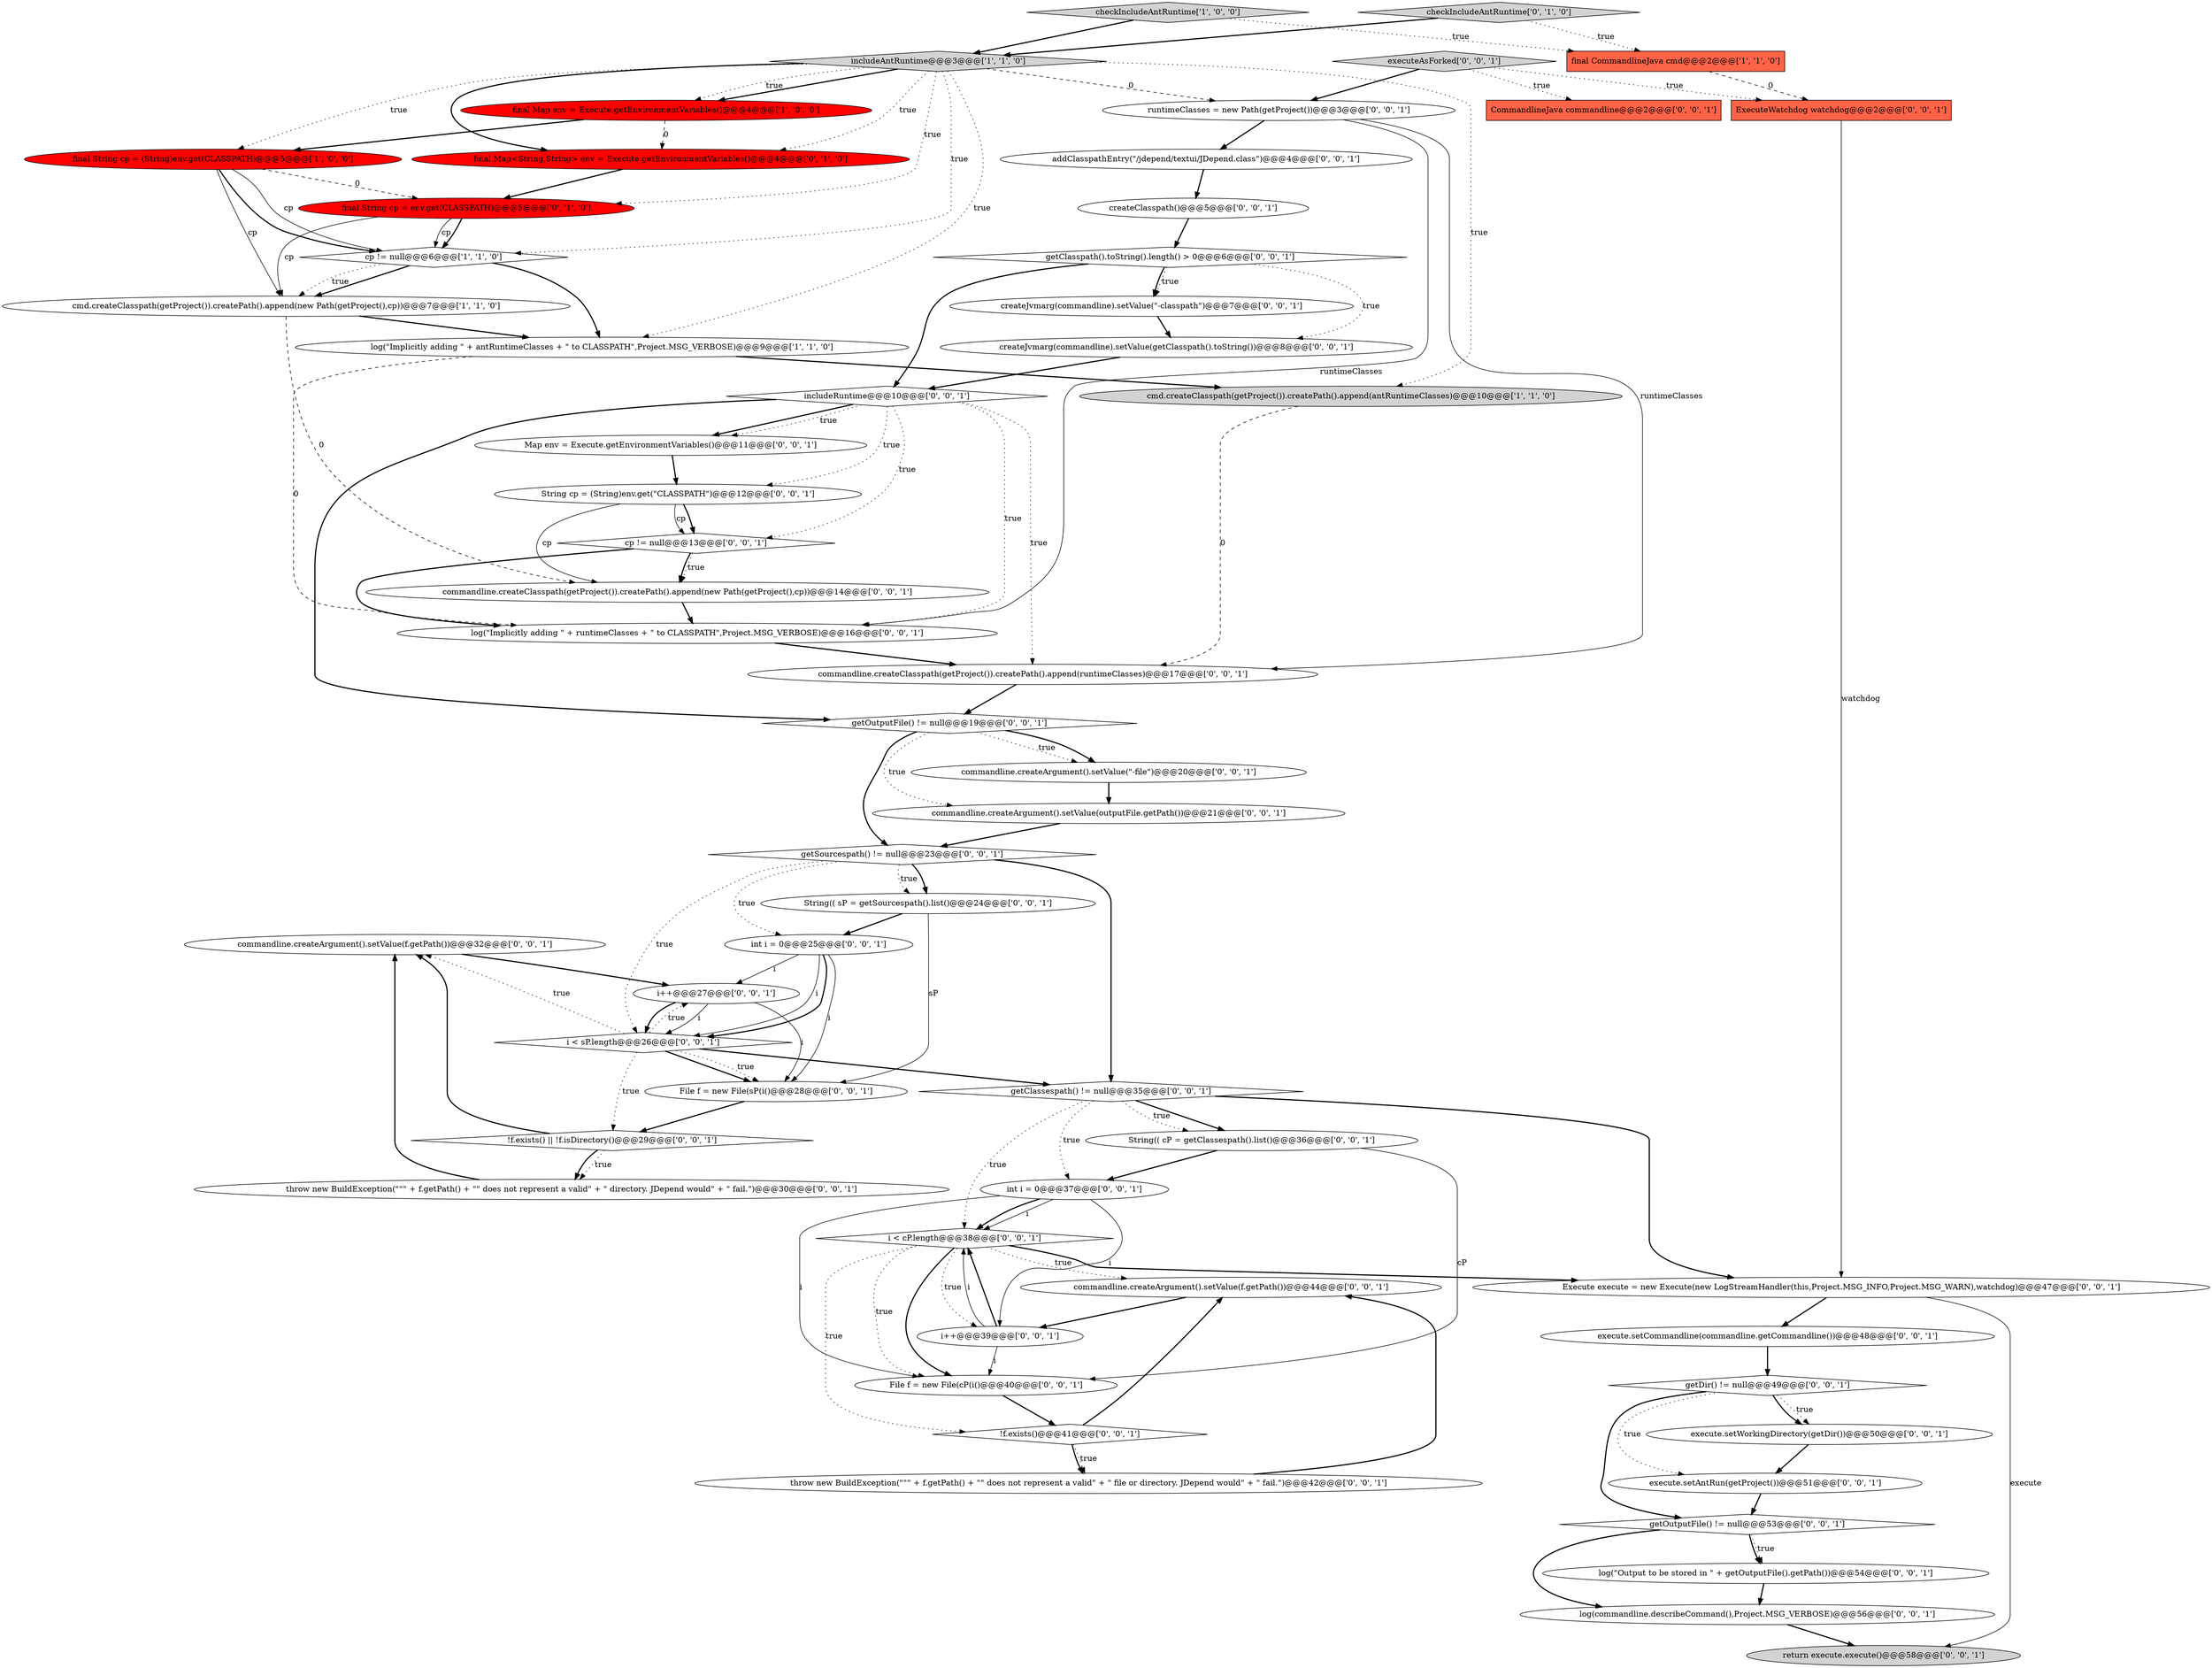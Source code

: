 digraph {
46 [style = filled, label = "commandline.createArgument().setValue(f.getPath())@@@32@@@['0', '0', '1']", fillcolor = white, shape = ellipse image = "AAA0AAABBB3BBB"];
41 [style = filled, label = "log(\"Implicitly adding \" + runtimeClasses + \" to CLASSPATH\",Project.MSG_VERBOSE)@@@16@@@['0', '0', '1']", fillcolor = white, shape = ellipse image = "AAA0AAABBB3BBB"];
0 [style = filled, label = "log(\"Implicitly adding \" + antRuntimeClasses + \" to CLASSPATH\",Project.MSG_VERBOSE)@@@9@@@['1', '1', '0']", fillcolor = white, shape = ellipse image = "AAA0AAABBB1BBB"];
27 [style = filled, label = "commandline.createArgument().setValue(outputFile.getPath())@@@21@@@['0', '0', '1']", fillcolor = white, shape = ellipse image = "AAA0AAABBB3BBB"];
3 [style = filled, label = "final CommandlineJava cmd@@@2@@@['1', '1', '0']", fillcolor = tomato, shape = box image = "AAA0AAABBB1BBB"];
22 [style = filled, label = "getDir() != null@@@49@@@['0', '0', '1']", fillcolor = white, shape = diamond image = "AAA0AAABBB3BBB"];
21 [style = filled, label = "execute.setCommandline(commandline.getCommandline())@@@48@@@['0', '0', '1']", fillcolor = white, shape = ellipse image = "AAA0AAABBB3BBB"];
32 [style = filled, label = "File f = new File(sP(i()@@@28@@@['0', '0', '1']", fillcolor = white, shape = ellipse image = "AAA0AAABBB3BBB"];
24 [style = filled, label = "getSourcespath() != null@@@23@@@['0', '0', '1']", fillcolor = white, shape = diamond image = "AAA0AAABBB3BBB"];
35 [style = filled, label = "getOutputFile() != null@@@53@@@['0', '0', '1']", fillcolor = white, shape = diamond image = "AAA0AAABBB3BBB"];
57 [style = filled, label = "String(( sP = getSourcespath().list()@@@24@@@['0', '0', '1']", fillcolor = white, shape = ellipse image = "AAA0AAABBB3BBB"];
20 [style = filled, label = "commandline.createClasspath(getProject()).createPath().append(new Path(getProject(),cp))@@@14@@@['0', '0', '1']", fillcolor = white, shape = ellipse image = "AAA0AAABBB3BBB"];
15 [style = filled, label = "createJvmarg(commandline).setValue(getClasspath().toString())@@@8@@@['0', '0', '1']", fillcolor = white, shape = ellipse image = "AAA0AAABBB3BBB"];
17 [style = filled, label = "i < cP.length@@@38@@@['0', '0', '1']", fillcolor = white, shape = diamond image = "AAA0AAABBB3BBB"];
42 [style = filled, label = "commandline.createClasspath(getProject()).createPath().append(runtimeClasses)@@@17@@@['0', '0', '1']", fillcolor = white, shape = ellipse image = "AAA0AAABBB3BBB"];
49 [style = filled, label = "ExecuteWatchdog watchdog@@@2@@@['0', '0', '1']", fillcolor = tomato, shape = box image = "AAA0AAABBB3BBB"];
26 [style = filled, label = "addClasspathEntry(\"/jdepend/textui/JDepend.class\")@@@4@@@['0', '0', '1']", fillcolor = white, shape = ellipse image = "AAA0AAABBB3BBB"];
36 [style = filled, label = "getClassespath() != null@@@35@@@['0', '0', '1']", fillcolor = white, shape = diamond image = "AAA0AAABBB3BBB"];
9 [style = filled, label = "final Map<String,String> env = Execute.getEnvironmentVariables()@@@4@@@['0', '1', '0']", fillcolor = red, shape = ellipse image = "AAA1AAABBB2BBB"];
13 [style = filled, label = "i++@@@27@@@['0', '0', '1']", fillcolor = white, shape = ellipse image = "AAA0AAABBB3BBB"];
45 [style = filled, label = "createJvmarg(commandline).setValue(\"-classpath\")@@@7@@@['0', '0', '1']", fillcolor = white, shape = ellipse image = "AAA0AAABBB3BBB"];
31 [style = filled, label = "commandline.createArgument().setValue(f.getPath())@@@44@@@['0', '0', '1']", fillcolor = white, shape = ellipse image = "AAA0AAABBB3BBB"];
47 [style = filled, label = "throw new BuildException(\"\"\" + f.getPath() + \"\" does not represent a valid\" + \" file or directory. JDepend would\" + \" fail.\")@@@42@@@['0', '0', '1']", fillcolor = white, shape = ellipse image = "AAA0AAABBB3BBB"];
1 [style = filled, label = "final String cp = (String)env.get(CLASSPATH)@@@5@@@['1', '0', '0']", fillcolor = red, shape = ellipse image = "AAA1AAABBB1BBB"];
7 [style = filled, label = "cp != null@@@6@@@['1', '1', '0']", fillcolor = white, shape = diamond image = "AAA0AAABBB1BBB"];
53 [style = filled, label = "Map env = Execute.getEnvironmentVariables()@@@11@@@['0', '0', '1']", fillcolor = white, shape = ellipse image = "AAA0AAABBB3BBB"];
28 [style = filled, label = "includeRuntime@@@10@@@['0', '0', '1']", fillcolor = white, shape = diamond image = "AAA0AAABBB3BBB"];
2 [style = filled, label = "checkIncludeAntRuntime['1', '0', '0']", fillcolor = lightgray, shape = diamond image = "AAA0AAABBB1BBB"];
52 [style = filled, label = "createClasspath()@@@5@@@['0', '0', '1']", fillcolor = white, shape = ellipse image = "AAA0AAABBB3BBB"];
8 [style = filled, label = "includeAntRuntime@@@3@@@['1', '1', '0']", fillcolor = lightgray, shape = diamond image = "AAA0AAABBB1BBB"];
34 [style = filled, label = "!f.exists() || !f.isDirectory()@@@29@@@['0', '0', '1']", fillcolor = white, shape = diamond image = "AAA0AAABBB3BBB"];
50 [style = filled, label = "throw new BuildException(\"\"\" + f.getPath() + \"\" does not represent a valid\" + \" directory. JDepend would\" + \" fail.\")@@@30@@@['0', '0', '1']", fillcolor = white, shape = ellipse image = "AAA0AAABBB3BBB"];
23 [style = filled, label = "i < sP.length@@@26@@@['0', '0', '1']", fillcolor = white, shape = diamond image = "AAA0AAABBB3BBB"];
11 [style = filled, label = "final String cp = env.get(CLASSPATH)@@@5@@@['0', '1', '0']", fillcolor = red, shape = ellipse image = "AAA1AAABBB2BBB"];
30 [style = filled, label = "getOutputFile() != null@@@19@@@['0', '0', '1']", fillcolor = white, shape = diamond image = "AAA0AAABBB3BBB"];
38 [style = filled, label = "int i = 0@@@25@@@['0', '0', '1']", fillcolor = white, shape = ellipse image = "AAA0AAABBB3BBB"];
56 [style = filled, label = "executeAsForked['0', '0', '1']", fillcolor = lightgray, shape = diamond image = "AAA0AAABBB3BBB"];
51 [style = filled, label = "return execute.execute()@@@58@@@['0', '0', '1']", fillcolor = lightgray, shape = ellipse image = "AAA0AAABBB3BBB"];
19 [style = filled, label = "cp != null@@@13@@@['0', '0', '1']", fillcolor = white, shape = diamond image = "AAA0AAABBB3BBB"];
12 [style = filled, label = "execute.setWorkingDirectory(getDir())@@@50@@@['0', '0', '1']", fillcolor = white, shape = ellipse image = "AAA0AAABBB3BBB"];
4 [style = filled, label = "cmd.createClasspath(getProject()).createPath().append(new Path(getProject(),cp))@@@7@@@['1', '1', '0']", fillcolor = white, shape = ellipse image = "AAA0AAABBB1BBB"];
5 [style = filled, label = "cmd.createClasspath(getProject()).createPath().append(antRuntimeClasses)@@@10@@@['1', '1', '0']", fillcolor = lightgray, shape = ellipse image = "AAA0AAABBB1BBB"];
29 [style = filled, label = "String(( cP = getClassespath().list()@@@36@@@['0', '0', '1']", fillcolor = white, shape = ellipse image = "AAA0AAABBB3BBB"];
48 [style = filled, label = "getClasspath().toString().length() > 0@@@6@@@['0', '0', '1']", fillcolor = white, shape = diamond image = "AAA0AAABBB3BBB"];
37 [style = filled, label = "runtimeClasses = new Path(getProject())@@@3@@@['0', '0', '1']", fillcolor = white, shape = ellipse image = "AAA0AAABBB3BBB"];
14 [style = filled, label = "!f.exists()@@@41@@@['0', '0', '1']", fillcolor = white, shape = diamond image = "AAA0AAABBB3BBB"];
16 [style = filled, label = "String cp = (String)env.get(\"CLASSPATH\")@@@12@@@['0', '0', '1']", fillcolor = white, shape = ellipse image = "AAA0AAABBB3BBB"];
40 [style = filled, label = "log(\"Output to be stored in \" + getOutputFile().getPath())@@@54@@@['0', '0', '1']", fillcolor = white, shape = ellipse image = "AAA0AAABBB3BBB"];
18 [style = filled, label = "i++@@@39@@@['0', '0', '1']", fillcolor = white, shape = ellipse image = "AAA0AAABBB3BBB"];
10 [style = filled, label = "checkIncludeAntRuntime['0', '1', '0']", fillcolor = lightgray, shape = diamond image = "AAA0AAABBB2BBB"];
43 [style = filled, label = "int i = 0@@@37@@@['0', '0', '1']", fillcolor = white, shape = ellipse image = "AAA0AAABBB3BBB"];
55 [style = filled, label = "execute.setAntRun(getProject())@@@51@@@['0', '0', '1']", fillcolor = white, shape = ellipse image = "AAA0AAABBB3BBB"];
39 [style = filled, label = "File f = new File(cP(i()@@@40@@@['0', '0', '1']", fillcolor = white, shape = ellipse image = "AAA0AAABBB3BBB"];
44 [style = filled, label = "log(commandline.describeCommand(),Project.MSG_VERBOSE)@@@56@@@['0', '0', '1']", fillcolor = white, shape = ellipse image = "AAA0AAABBB3BBB"];
33 [style = filled, label = "Execute execute = new Execute(new LogStreamHandler(this,Project.MSG_INFO,Project.MSG_WARN),watchdog)@@@47@@@['0', '0', '1']", fillcolor = white, shape = ellipse image = "AAA0AAABBB3BBB"];
6 [style = filled, label = "final Map env = Execute.getEnvironmentVariables()@@@4@@@['1', '0', '0']", fillcolor = red, shape = ellipse image = "AAA1AAABBB1BBB"];
25 [style = filled, label = "CommandlineJava commandline@@@2@@@['0', '0', '1']", fillcolor = tomato, shape = box image = "AAA0AAABBB3BBB"];
54 [style = filled, label = "commandline.createArgument().setValue(\"-file\")@@@20@@@['0', '0', '1']", fillcolor = white, shape = ellipse image = "AAA0AAABBB3BBB"];
11->4 [style = solid, label="cp"];
54->27 [style = bold, label=""];
34->46 [style = bold, label=""];
9->11 [style = bold, label=""];
1->7 [style = solid, label="cp"];
46->13 [style = bold, label=""];
36->29 [style = bold, label=""];
13->23 [style = solid, label="i"];
24->57 [style = bold, label=""];
28->16 [style = dotted, label="true"];
17->14 [style = dotted, label="true"];
10->3 [style = dotted, label="true"];
39->14 [style = bold, label=""];
8->6 [style = bold, label=""];
28->19 [style = dotted, label="true"];
32->34 [style = bold, label=""];
34->50 [style = bold, label=""];
36->33 [style = bold, label=""];
11->7 [style = solid, label="cp"];
23->46 [style = dotted, label="true"];
44->51 [style = bold, label=""];
14->47 [style = dotted, label="true"];
48->15 [style = dotted, label="true"];
10->8 [style = bold, label=""];
34->50 [style = dotted, label="true"];
38->23 [style = solid, label="i"];
57->38 [style = bold, label=""];
29->43 [style = bold, label=""];
8->0 [style = dotted, label="true"];
23->36 [style = bold, label=""];
24->57 [style = dotted, label="true"];
49->33 [style = solid, label="watchdog"];
17->39 [style = dotted, label="true"];
2->3 [style = dotted, label="true"];
28->30 [style = bold, label=""];
37->26 [style = bold, label=""];
35->44 [style = bold, label=""];
13->32 [style = solid, label="i"];
43->39 [style = solid, label="i"];
12->55 [style = bold, label=""];
19->20 [style = bold, label=""];
18->17 [style = solid, label="i"];
18->39 [style = solid, label="i"];
8->7 [style = dotted, label="true"];
38->32 [style = solid, label="i"];
7->0 [style = bold, label=""];
56->25 [style = dotted, label="true"];
16->19 [style = bold, label=""];
4->0 [style = bold, label=""];
35->40 [style = bold, label=""];
30->54 [style = dotted, label="true"];
20->41 [style = bold, label=""];
0->41 [style = dashed, label="0"];
19->41 [style = bold, label=""];
21->22 [style = bold, label=""];
16->19 [style = solid, label="cp"];
17->39 [style = bold, label=""];
52->48 [style = bold, label=""];
36->29 [style = dotted, label="true"];
48->28 [style = bold, label=""];
55->35 [style = bold, label=""];
43->17 [style = solid, label="i"];
28->41 [style = dotted, label="true"];
30->24 [style = bold, label=""];
35->40 [style = dotted, label="true"];
45->15 [style = bold, label=""];
17->18 [style = dotted, label="true"];
47->31 [style = bold, label=""];
5->42 [style = dashed, label="0"];
56->37 [style = bold, label=""];
23->32 [style = bold, label=""];
1->4 [style = solid, label="cp"];
7->4 [style = bold, label=""];
48->45 [style = dotted, label="true"];
1->7 [style = bold, label=""];
23->32 [style = dotted, label="true"];
6->1 [style = bold, label=""];
26->52 [style = bold, label=""];
43->17 [style = bold, label=""];
8->6 [style = dotted, label="true"];
24->23 [style = dotted, label="true"];
37->41 [style = solid, label="runtimeClasses"];
38->13 [style = solid, label="i"];
15->28 [style = bold, label=""];
4->20 [style = dashed, label="0"];
1->11 [style = dashed, label="0"];
23->13 [style = dotted, label="true"];
28->42 [style = dotted, label="true"];
30->54 [style = bold, label=""];
14->31 [style = bold, label=""];
14->47 [style = bold, label=""];
8->11 [style = dotted, label="true"];
27->24 [style = bold, label=""];
8->9 [style = dotted, label="true"];
22->35 [style = bold, label=""];
40->44 [style = bold, label=""];
0->5 [style = bold, label=""];
33->51 [style = solid, label="execute"];
8->37 [style = dashed, label="0"];
28->53 [style = bold, label=""];
30->27 [style = dotted, label="true"];
19->20 [style = dotted, label="true"];
50->46 [style = bold, label=""];
57->32 [style = solid, label="sP"];
6->9 [style = dashed, label="0"];
18->17 [style = bold, label=""];
38->23 [style = bold, label=""];
31->18 [style = bold, label=""];
28->53 [style = dotted, label="true"];
22->55 [style = dotted, label="true"];
17->33 [style = bold, label=""];
43->18 [style = solid, label="i"];
37->42 [style = solid, label="runtimeClasses"];
22->12 [style = dotted, label="true"];
17->31 [style = dotted, label="true"];
8->1 [style = dotted, label="true"];
24->36 [style = bold, label=""];
24->38 [style = dotted, label="true"];
29->39 [style = solid, label="cP"];
48->45 [style = bold, label=""];
36->43 [style = dotted, label="true"];
8->5 [style = dotted, label="true"];
36->17 [style = dotted, label="true"];
42->30 [style = bold, label=""];
22->12 [style = bold, label=""];
3->49 [style = dashed, label="0"];
7->4 [style = dotted, label="true"];
8->9 [style = bold, label=""];
13->23 [style = bold, label=""];
53->16 [style = bold, label=""];
56->49 [style = dotted, label="true"];
33->21 [style = bold, label=""];
23->34 [style = dotted, label="true"];
11->7 [style = bold, label=""];
2->8 [style = bold, label=""];
16->20 [style = solid, label="cp"];
41->42 [style = bold, label=""];
}

